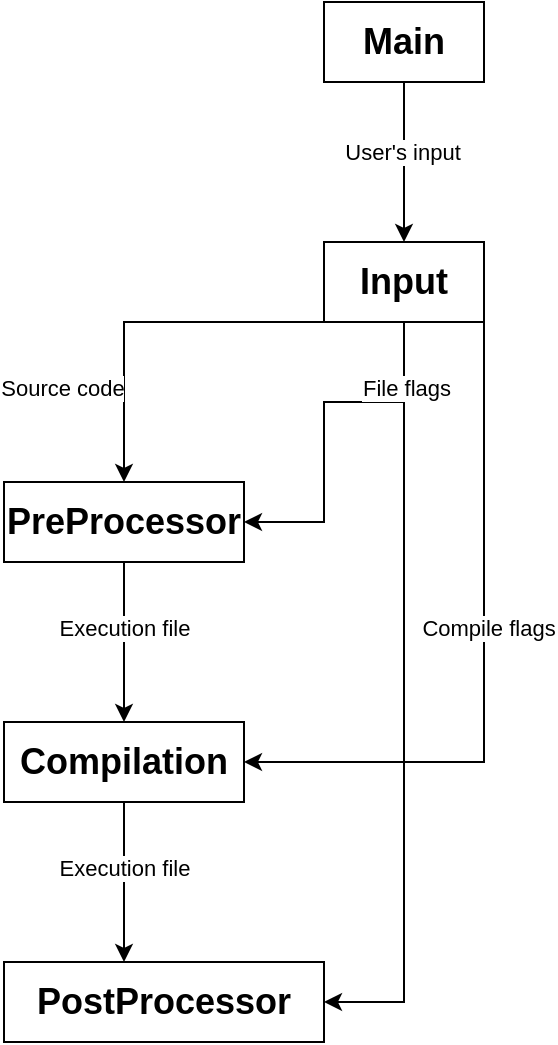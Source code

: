 <mxfile version="14.7.1" type="github">
  <diagram id="bBEsWjYB-VJa9CLG2Qse" name="Page-1">
    <mxGraphModel dx="1833" dy="981" grid="1" gridSize="10" guides="1" tooltips="1" connect="1" arrows="1" fold="1" page="1" pageScale="1" pageWidth="850" pageHeight="1100" math="0" shadow="0">
      <root>
        <mxCell id="0" />
        <mxCell id="1" parent="0" />
        <mxCell id="Qc0X51KpT1W0CerE1DGH-5" style="rounded=0;orthogonalLoop=1;jettySize=auto;html=1;exitX=0.5;exitY=1;exitDx=0;exitDy=0;entryX=0.5;entryY=0;entryDx=0;entryDy=0;" parent="1" source="Qc0X51KpT1W0CerE1DGH-2" target="Qc0X51KpT1W0CerE1DGH-4" edge="1">
          <mxGeometry relative="1" as="geometry" />
        </mxCell>
        <mxCell id="Qc0X51KpT1W0CerE1DGH-8" value="User&#39;s input" style="edgeLabel;html=1;align=center;verticalAlign=middle;resizable=0;points=[];" parent="Qc0X51KpT1W0CerE1DGH-5" vertex="1" connectable="0">
          <mxGeometry x="-0.193" y="-1" relative="1" as="geometry">
            <mxPoint y="2" as="offset" />
          </mxGeometry>
        </mxCell>
        <mxCell id="Qc0X51KpT1W0CerE1DGH-2" value="&lt;font style=&quot;font-size: 18px&quot;&gt;&lt;b&gt;Main&lt;/b&gt;&lt;/font&gt;" style="rounded=0;whiteSpace=wrap;html=1;" parent="1" vertex="1">
          <mxGeometry x="360" y="160" width="80" height="40" as="geometry" />
        </mxCell>
        <mxCell id="Qc0X51KpT1W0CerE1DGH-9" style="edgeStyle=orthogonalEdgeStyle;rounded=0;orthogonalLoop=1;jettySize=auto;html=1;exitX=0;exitY=1;exitDx=0;exitDy=0;entryX=0.5;entryY=0;entryDx=0;entryDy=0;" parent="1" source="Qc0X51KpT1W0CerE1DGH-4" target="Qc0X51KpT1W0CerE1DGH-15" edge="1">
          <mxGeometry relative="1" as="geometry">
            <mxPoint x="280" y="400" as="targetPoint" />
            <Array as="points">
              <mxPoint x="260" y="320" />
            </Array>
          </mxGeometry>
        </mxCell>
        <mxCell id="Qc0X51KpT1W0CerE1DGH-12" value="Source code" style="edgeLabel;html=1;align=center;verticalAlign=middle;resizable=0;points=[];" parent="Qc0X51KpT1W0CerE1DGH-9" vertex="1" connectable="0">
          <mxGeometry x="-0.042" relative="1" as="geometry">
            <mxPoint x="-45" y="33" as="offset" />
          </mxGeometry>
        </mxCell>
        <mxCell id="Qc0X51KpT1W0CerE1DGH-10" style="rounded=0;orthogonalLoop=1;jettySize=auto;html=1;exitX=0.5;exitY=1;exitDx=0;exitDy=0;entryX=1;entryY=0.5;entryDx=0;entryDy=0;edgeStyle=orthogonalEdgeStyle;" parent="1" source="Qc0X51KpT1W0CerE1DGH-4" target="Qc0X51KpT1W0CerE1DGH-15" edge="1">
          <mxGeometry relative="1" as="geometry">
            <mxPoint x="400" y="400" as="targetPoint" />
            <Array as="points">
              <mxPoint x="400" y="360" />
              <mxPoint x="360" y="360" />
              <mxPoint x="360" y="420" />
            </Array>
          </mxGeometry>
        </mxCell>
        <mxCell id="Qc0X51KpT1W0CerE1DGH-11" style="edgeStyle=orthogonalEdgeStyle;rounded=0;orthogonalLoop=1;jettySize=auto;html=1;exitX=1;exitY=1;exitDx=0;exitDy=0;entryX=1;entryY=0.5;entryDx=0;entryDy=0;" parent="1" source="Qc0X51KpT1W0CerE1DGH-4" target="Qc0X51KpT1W0CerE1DGH-17" edge="1">
          <mxGeometry relative="1" as="geometry">
            <mxPoint x="520" y="360" as="targetPoint" />
          </mxGeometry>
        </mxCell>
        <mxCell id="Qc0X51KpT1W0CerE1DGH-14" value="Compile flags" style="edgeLabel;html=1;align=center;verticalAlign=middle;resizable=0;points=[];" parent="Qc0X51KpT1W0CerE1DGH-11" vertex="1" connectable="0">
          <mxGeometry x="-0.042" y="2" relative="1" as="geometry">
            <mxPoint y="-10" as="offset" />
          </mxGeometry>
        </mxCell>
        <mxCell id="Qc0X51KpT1W0CerE1DGH-23" style="edgeStyle=orthogonalEdgeStyle;rounded=0;orthogonalLoop=1;jettySize=auto;html=1;exitX=0.5;exitY=1;exitDx=0;exitDy=0;entryX=1;entryY=0.5;entryDx=0;entryDy=0;" parent="1" source="Qc0X51KpT1W0CerE1DGH-4" target="Qc0X51KpT1W0CerE1DGH-20" edge="1">
          <mxGeometry relative="1" as="geometry" />
        </mxCell>
        <mxCell id="Qc0X51KpT1W0CerE1DGH-24" value="File flags" style="edgeLabel;html=1;align=center;verticalAlign=middle;resizable=0;points=[];" parent="Qc0X51KpT1W0CerE1DGH-23" vertex="1" connectable="0">
          <mxGeometry x="-0.88" y="1" relative="1" as="geometry">
            <mxPoint y="10" as="offset" />
          </mxGeometry>
        </mxCell>
        <mxCell id="Qc0X51KpT1W0CerE1DGH-4" value="&lt;font style=&quot;font-size: 18px&quot;&gt;&lt;b&gt;Input&lt;/b&gt;&lt;/font&gt;" style="rounded=0;whiteSpace=wrap;html=1;" parent="1" vertex="1">
          <mxGeometry x="360" y="280" width="80" height="40" as="geometry" />
        </mxCell>
        <mxCell id="Qc0X51KpT1W0CerE1DGH-18" value="" style="edgeStyle=orthogonalEdgeStyle;rounded=0;orthogonalLoop=1;jettySize=auto;html=1;exitX=0.5;exitY=1;exitDx=0;exitDy=0;entryX=0.5;entryY=0;entryDx=0;entryDy=0;" parent="1" source="Qc0X51KpT1W0CerE1DGH-15" target="Qc0X51KpT1W0CerE1DGH-17" edge="1">
          <mxGeometry y="-20" relative="1" as="geometry">
            <mxPoint as="offset" />
          </mxGeometry>
        </mxCell>
        <mxCell id="Qc0X51KpT1W0CerE1DGH-19" value="Execution file" style="edgeLabel;html=1;align=center;verticalAlign=middle;resizable=0;points=[];" parent="Qc0X51KpT1W0CerE1DGH-18" vertex="1" connectable="0">
          <mxGeometry x="-0.273" relative="1" as="geometry">
            <mxPoint y="4" as="offset" />
          </mxGeometry>
        </mxCell>
        <mxCell id="Qc0X51KpT1W0CerE1DGH-15" value="&lt;font style=&quot;font-size: 18px&quot;&gt;&lt;b&gt;PreProcessor&lt;/b&gt;&lt;/font&gt;" style="rounded=0;whiteSpace=wrap;html=1;" parent="1" vertex="1">
          <mxGeometry x="200" y="400" width="120" height="40" as="geometry" />
        </mxCell>
        <mxCell id="Qc0X51KpT1W0CerE1DGH-16" style="edgeStyle=none;rounded=0;orthogonalLoop=1;jettySize=auto;html=1;exitX=0.75;exitY=1;exitDx=0;exitDy=0;" parent="1" source="Qc0X51KpT1W0CerE1DGH-15" target="Qc0X51KpT1W0CerE1DGH-15" edge="1">
          <mxGeometry relative="1" as="geometry" />
        </mxCell>
        <mxCell id="Qc0X51KpT1W0CerE1DGH-21" style="edgeStyle=orthogonalEdgeStyle;rounded=0;orthogonalLoop=1;jettySize=auto;html=1;exitX=0.5;exitY=1;exitDx=0;exitDy=0;entryX=0.375;entryY=0;entryDx=0;entryDy=0;entryPerimeter=0;" parent="1" source="Qc0X51KpT1W0CerE1DGH-17" target="Qc0X51KpT1W0CerE1DGH-20" edge="1">
          <mxGeometry relative="1" as="geometry" />
        </mxCell>
        <mxCell id="Qc0X51KpT1W0CerE1DGH-22" value="Execution file" style="edgeLabel;html=1;align=center;verticalAlign=middle;resizable=0;points=[];" parent="Qc0X51KpT1W0CerE1DGH-21" vertex="1" connectable="0">
          <mxGeometry x="-0.432" relative="1" as="geometry">
            <mxPoint y="10" as="offset" />
          </mxGeometry>
        </mxCell>
        <mxCell id="Qc0X51KpT1W0CerE1DGH-17" value="&lt;b&gt;&lt;font style=&quot;font-size: 18px&quot;&gt;Compilation&lt;/font&gt;&lt;/b&gt;" style="rounded=0;whiteSpace=wrap;html=1;" parent="1" vertex="1">
          <mxGeometry x="200" y="520" width="120" height="40" as="geometry" />
        </mxCell>
        <mxCell id="Qc0X51KpT1W0CerE1DGH-20" value="&lt;b&gt;&lt;font style=&quot;font-size: 18px&quot;&gt;PostProcessor&lt;/font&gt;&lt;/b&gt;" style="rounded=0;whiteSpace=wrap;html=1;" parent="1" vertex="1">
          <mxGeometry x="200" y="640" width="160" height="40" as="geometry" />
        </mxCell>
      </root>
    </mxGraphModel>
  </diagram>
</mxfile>
